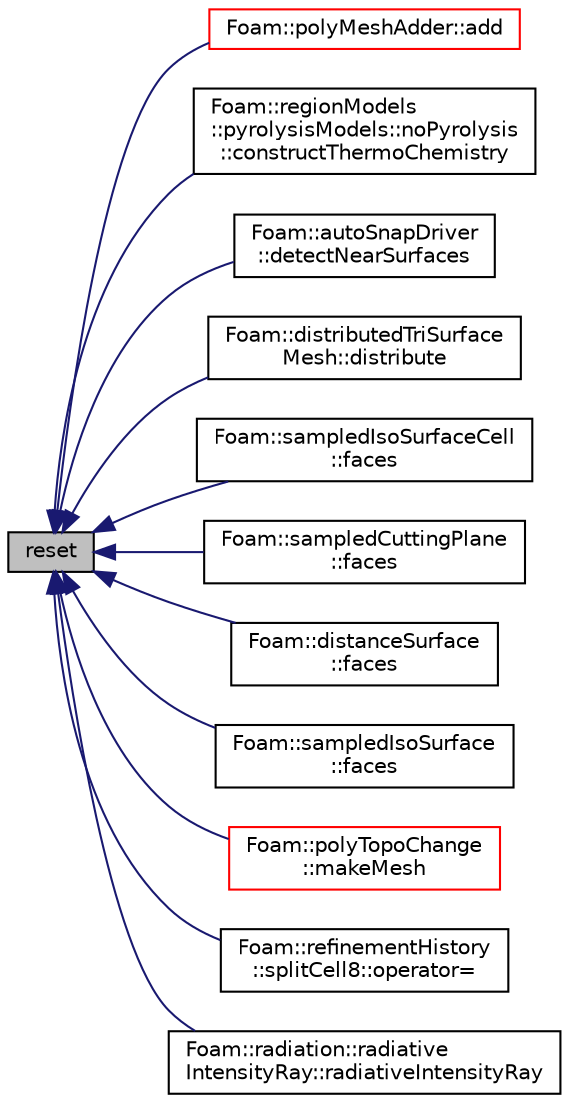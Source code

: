 digraph "reset"
{
  bgcolor="transparent";
  edge [fontname="Helvetica",fontsize="10",labelfontname="Helvetica",labelfontsize="10"];
  node [fontname="Helvetica",fontsize="10",shape=record];
  rankdir="LR";
  Node1 [label="reset",height=0.2,width=0.4,color="black", fillcolor="grey75", style="filled", fontcolor="black"];
  Node1 -> Node2 [dir="back",color="midnightblue",fontsize="10",style="solid",fontname="Helvetica"];
  Node2 [label="Foam::polyMeshAdder::add",height=0.2,width=0.4,color="red",URL="$a01917.html#a24c9d73a4265ffdfd8fd7fc1c73a1cdc",tooltip="Add two polyMeshes. Returns new polyMesh and map construct. "];
  Node1 -> Node3 [dir="back",color="midnightblue",fontsize="10",style="solid",fontname="Helvetica"];
  Node3 [label="Foam::regionModels\l::pyrolysisModels::noPyrolysis\l::constructThermoChemistry",height=0.2,width=0.4,color="black",URL="$a01641.html#abd58fd9dbd7f833fdd872682b18d2ca6",tooltip="Reset solidChemistryModel and solidThermo pointers. "];
  Node1 -> Node4 [dir="back",color="midnightblue",fontsize="10",style="solid",fontname="Helvetica"];
  Node4 [label="Foam::autoSnapDriver\l::detectNearSurfaces",height=0.2,width=0.4,color="black",URL="$a00088.html#a1f0aa6841e7a037db0a22342f828e761",tooltip="Per patch point override displacement if in gap situation. "];
  Node1 -> Node5 [dir="back",color="midnightblue",fontsize="10",style="solid",fontname="Helvetica"];
  Node5 [label="Foam::distributedTriSurface\lMesh::distribute",height=0.2,width=0.4,color="black",URL="$a00559.html#a30b981a389a43e4853d4dec45e4e5edb",tooltip="Set bounds of surface. Bounds currently set as list of. "];
  Node1 -> Node6 [dir="back",color="midnightblue",fontsize="10",style="solid",fontname="Helvetica"];
  Node6 [label="Foam::sampledIsoSurfaceCell\l::faces",height=0.2,width=0.4,color="black",URL="$a02224.html#a4d06c698bba36dbfe629cf0cda3649b1",tooltip="Faces of surface. "];
  Node1 -> Node7 [dir="back",color="midnightblue",fontsize="10",style="solid",fontname="Helvetica"];
  Node7 [label="Foam::sampledCuttingPlane\l::faces",height=0.2,width=0.4,color="black",URL="$a02222.html#a4d06c698bba36dbfe629cf0cda3649b1",tooltip="Faces of surface. "];
  Node1 -> Node8 [dir="back",color="midnightblue",fontsize="10",style="solid",fontname="Helvetica"];
  Node8 [label="Foam::distanceSurface\l::faces",height=0.2,width=0.4,color="black",URL="$a00556.html#a4d06c698bba36dbfe629cf0cda3649b1",tooltip="Faces of surface. "];
  Node1 -> Node9 [dir="back",color="midnightblue",fontsize="10",style="solid",fontname="Helvetica"];
  Node9 [label="Foam::sampledIsoSurface\l::faces",height=0.2,width=0.4,color="black",URL="$a02223.html#a4d06c698bba36dbfe629cf0cda3649b1",tooltip="Faces of surface. "];
  Node1 -> Node10 [dir="back",color="midnightblue",fontsize="10",style="solid",fontname="Helvetica"];
  Node10 [label="Foam::polyTopoChange\l::makeMesh",height=0.2,width=0.4,color="red",URL="$a01937.html#a53cd346c4116b75d2e9540d07c212149",tooltip="Create new mesh with old mesh patches. "];
  Node1 -> Node11 [dir="back",color="midnightblue",fontsize="10",style="solid",fontname="Helvetica"];
  Node11 [label="Foam::refinementHistory\l::splitCell8::operator=",height=0.2,width=0.4,color="black",URL="$a02405.html#a31e308f13ca1f8b146c5b81c8e9605ae",tooltip="Copy operator since autoPtr otherwise &#39;steals&#39; storage. "];
  Node1 -> Node12 [dir="back",color="midnightblue",fontsize="10",style="solid",fontname="Helvetica"];
  Node12 [label="Foam::radiation::radiative\lIntensityRay::radiativeIntensityRay",height=0.2,width=0.4,color="black",URL="$a02060.html#a8ff1f62493fd44fbfb25c919f14bdc70",tooltip="Construct form components. "];
}
